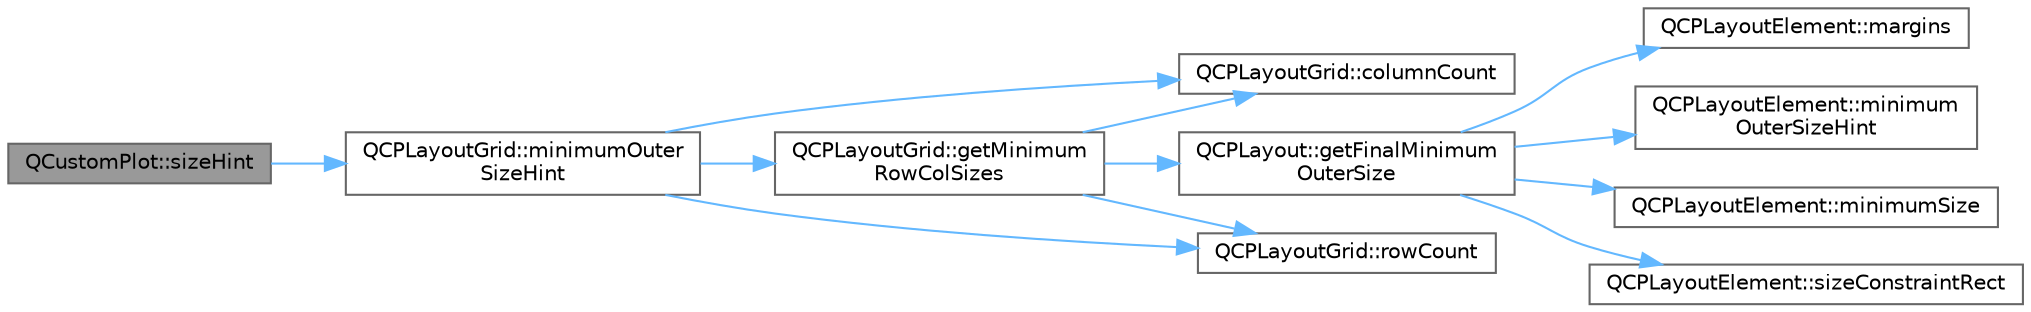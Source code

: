 digraph "QCustomPlot::sizeHint"
{
 // LATEX_PDF_SIZE
  bgcolor="transparent";
  edge [fontname=Helvetica,fontsize=10,labelfontname=Helvetica,labelfontsize=10];
  node [fontname=Helvetica,fontsize=10,shape=box,height=0.2,width=0.4];
  rankdir="LR";
  Node1 [label="QCustomPlot::sizeHint",height=0.2,width=0.4,color="gray40", fillcolor="grey60", style="filled", fontcolor="black",tooltip=" "];
  Node1 -> Node2 [color="steelblue1",style="solid"];
  Node2 [label="QCPLayoutGrid::minimumOuter\lSizeHint",height=0.2,width=0.4,color="grey40", fillcolor="white", style="filled",URL="$class_q_c_p_layout_grid.html#a0438bc58b4d3894d01db95b08d4268df",tooltip=" "];
  Node2 -> Node3 [color="steelblue1",style="solid"];
  Node3 [label="QCPLayoutGrid::columnCount",height=0.2,width=0.4,color="grey40", fillcolor="white", style="filled",URL="$class_q_c_p_layout_grid.html#a1a2962cbf45011405b64b913afa8e7a2",tooltip=" "];
  Node2 -> Node4 [color="steelblue1",style="solid"];
  Node4 [label="QCPLayoutGrid::getMinimum\lRowColSizes",height=0.2,width=0.4,color="grey40", fillcolor="white", style="filled",URL="$class_q_c_p_layout_grid.html#a4b9a251919936f127a63fc1b9911cd4e",tooltip=" "];
  Node4 -> Node3 [color="steelblue1",style="solid"];
  Node4 -> Node5 [color="steelblue1",style="solid"];
  Node5 [label="QCPLayout::getFinalMinimum\lOuterSize",height=0.2,width=0.4,color="grey40", fillcolor="white", style="filled",URL="$class_q_c_p_layout.html#a864fddc84721f186663faf3683f1fa70",tooltip=" "];
  Node5 -> Node6 [color="steelblue1",style="solid"];
  Node6 [label="QCPLayoutElement::margins",height=0.2,width=0.4,color="grey40", fillcolor="white", style="filled",URL="$class_q_c_p_layout_element.html#af4ac9450aa2d60863bf3a8ea0c940c9d",tooltip=" "];
  Node5 -> Node7 [color="steelblue1",style="solid"];
  Node7 [label="QCPLayoutElement::minimum\lOuterSizeHint",height=0.2,width=0.4,color="grey40", fillcolor="white", style="filled",URL="$class_q_c_p_layout_element.html#a46789036c4fcb190fa374f91321d7c09",tooltip=" "];
  Node5 -> Node8 [color="steelblue1",style="solid"];
  Node8 [label="QCPLayoutElement::minimumSize",height=0.2,width=0.4,color="grey40", fillcolor="white", style="filled",URL="$class_q_c_p_layout_element.html#a60d4295468a2b57fe91f6f68e20c3993",tooltip=" "];
  Node5 -> Node9 [color="steelblue1",style="solid"];
  Node9 [label="QCPLayoutElement::sizeConstraintRect",height=0.2,width=0.4,color="grey40", fillcolor="white", style="filled",URL="$class_q_c_p_layout_element.html#a66136f121ee3e1c933b748761203cab4",tooltip=" "];
  Node4 -> Node10 [color="steelblue1",style="solid"];
  Node10 [label="QCPLayoutGrid::rowCount",height=0.2,width=0.4,color="grey40", fillcolor="white", style="filled",URL="$class_q_c_p_layout_grid.html#a19c66fd76cbce58a8e94f33797e0c0aa",tooltip=" "];
  Node2 -> Node10 [color="steelblue1",style="solid"];
}
